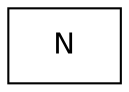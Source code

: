digraph {
    graph [fontname="Helvetica"]
    node  [fontname="Helvetica"]
    edge  [fontname="Helvetica"]

    root [shape=box, label="N"]
}
